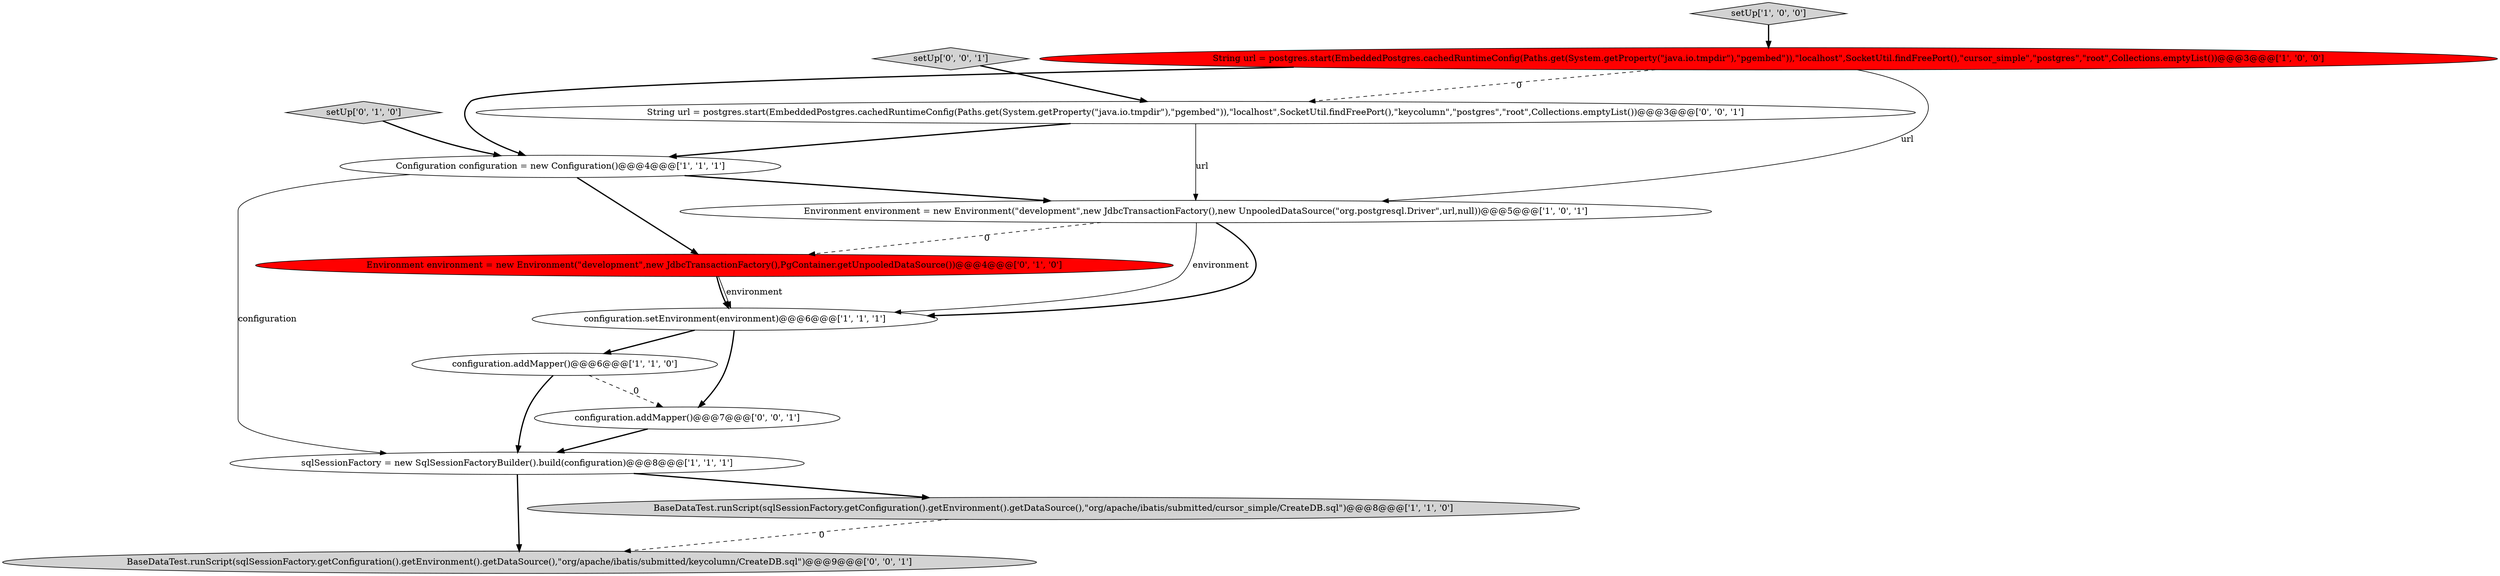 digraph {
10 [style = filled, label = "BaseDataTest.runScript(sqlSessionFactory.getConfiguration().getEnvironment().getDataSource(),\"org/apache/ibatis/submitted/keycolumn/CreateDB.sql\")@@@9@@@['0', '0', '1']", fillcolor = lightgray, shape = ellipse image = "AAA0AAABBB3BBB"];
2 [style = filled, label = "sqlSessionFactory = new SqlSessionFactoryBuilder().build(configuration)@@@8@@@['1', '1', '1']", fillcolor = white, shape = ellipse image = "AAA0AAABBB1BBB"];
0 [style = filled, label = "BaseDataTest.runScript(sqlSessionFactory.getConfiguration().getEnvironment().getDataSource(),\"org/apache/ibatis/submitted/cursor_simple/CreateDB.sql\")@@@8@@@['1', '1', '0']", fillcolor = lightgray, shape = ellipse image = "AAA0AAABBB1BBB"];
1 [style = filled, label = "configuration.setEnvironment(environment)@@@6@@@['1', '1', '1']", fillcolor = white, shape = ellipse image = "AAA0AAABBB1BBB"];
4 [style = filled, label = "setUp['1', '0', '0']", fillcolor = lightgray, shape = diamond image = "AAA0AAABBB1BBB"];
3 [style = filled, label = "Configuration configuration = new Configuration()@@@4@@@['1', '1', '1']", fillcolor = white, shape = ellipse image = "AAA0AAABBB1BBB"];
6 [style = filled, label = "configuration.addMapper()@@@6@@@['1', '1', '0']", fillcolor = white, shape = ellipse image = "AAA0AAABBB1BBB"];
5 [style = filled, label = "Environment environment = new Environment(\"development\",new JdbcTransactionFactory(),new UnpooledDataSource(\"org.postgresql.Driver\",url,null))@@@5@@@['1', '0', '1']", fillcolor = white, shape = ellipse image = "AAA0AAABBB1BBB"];
7 [style = filled, label = "String url = postgres.start(EmbeddedPostgres.cachedRuntimeConfig(Paths.get(System.getProperty(\"java.io.tmpdir\"),\"pgembed\")),\"localhost\",SocketUtil.findFreePort(),\"cursor_simple\",\"postgres\",\"root\",Collections.emptyList())@@@3@@@['1', '0', '0']", fillcolor = red, shape = ellipse image = "AAA1AAABBB1BBB"];
13 [style = filled, label = "String url = postgres.start(EmbeddedPostgres.cachedRuntimeConfig(Paths.get(System.getProperty(\"java.io.tmpdir\"),\"pgembed\")),\"localhost\",SocketUtil.findFreePort(),\"keycolumn\",\"postgres\",\"root\",Collections.emptyList())@@@3@@@['0', '0', '1']", fillcolor = white, shape = ellipse image = "AAA0AAABBB3BBB"];
9 [style = filled, label = "setUp['0', '1', '0']", fillcolor = lightgray, shape = diamond image = "AAA0AAABBB2BBB"];
11 [style = filled, label = "configuration.addMapper()@@@7@@@['0', '0', '1']", fillcolor = white, shape = ellipse image = "AAA0AAABBB3BBB"];
8 [style = filled, label = "Environment environment = new Environment(\"development\",new JdbcTransactionFactory(),PgContainer.getUnpooledDataSource())@@@4@@@['0', '1', '0']", fillcolor = red, shape = ellipse image = "AAA1AAABBB2BBB"];
12 [style = filled, label = "setUp['0', '0', '1']", fillcolor = lightgray, shape = diamond image = "AAA0AAABBB3BBB"];
6->11 [style = dashed, label="0"];
2->10 [style = bold, label=""];
11->2 [style = bold, label=""];
4->7 [style = bold, label=""];
7->3 [style = bold, label=""];
0->10 [style = dashed, label="0"];
1->11 [style = bold, label=""];
6->2 [style = bold, label=""];
7->5 [style = solid, label="url"];
5->1 [style = solid, label="environment"];
8->1 [style = bold, label=""];
12->13 [style = bold, label=""];
5->1 [style = bold, label=""];
3->2 [style = solid, label="configuration"];
3->5 [style = bold, label=""];
2->0 [style = bold, label=""];
1->6 [style = bold, label=""];
13->3 [style = bold, label=""];
8->1 [style = solid, label="environment"];
3->8 [style = bold, label=""];
13->5 [style = solid, label="url"];
7->13 [style = dashed, label="0"];
5->8 [style = dashed, label="0"];
9->3 [style = bold, label=""];
}
